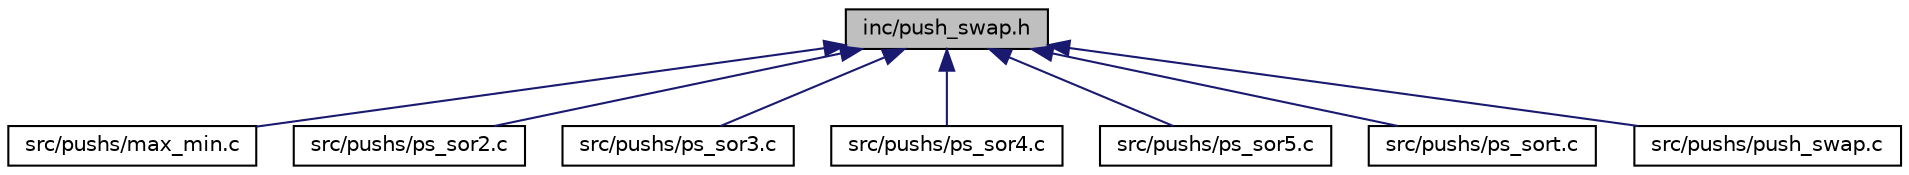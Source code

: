 digraph "inc/push_swap.h"
{
 // LATEX_PDF_SIZE
  edge [fontname="Helvetica",fontsize="10",labelfontname="Helvetica",labelfontsize="10"];
  node [fontname="Helvetica",fontsize="10",shape=record];
  Node1 [label="inc/push_swap.h",height=0.2,width=0.4,color="black", fillcolor="grey75", style="filled", fontcolor="black",tooltip=" "];
  Node1 -> Node2 [dir="back",color="midnightblue",fontsize="10",style="solid",fontname="Helvetica"];
  Node2 [label="src/pushs/max_min.c",height=0.2,width=0.4,color="black", fillcolor="white", style="filled",URL="$db/d09/max__min_8c.html",tooltip=" "];
  Node1 -> Node3 [dir="back",color="midnightblue",fontsize="10",style="solid",fontname="Helvetica"];
  Node3 [label="src/pushs/ps_sor2.c",height=0.2,width=0.4,color="black", fillcolor="white", style="filled",URL="$d9/d86/ps__sor2_8c.html",tooltip=" "];
  Node1 -> Node4 [dir="back",color="midnightblue",fontsize="10",style="solid",fontname="Helvetica"];
  Node4 [label="src/pushs/ps_sor3.c",height=0.2,width=0.4,color="black", fillcolor="white", style="filled",URL="$db/da6/ps__sor3_8c.html",tooltip="ps_sor3() sorts s 3 numbers stack.."];
  Node1 -> Node5 [dir="back",color="midnightblue",fontsize="10",style="solid",fontname="Helvetica"];
  Node5 [label="src/pushs/ps_sor4.c",height=0.2,width=0.4,color="black", fillcolor="white", style="filled",URL="$d6/da5/ps__sor4_8c.html",tooltip=" "];
  Node1 -> Node6 [dir="back",color="midnightblue",fontsize="10",style="solid",fontname="Helvetica"];
  Node6 [label="src/pushs/ps_sor5.c",height=0.2,width=0.4,color="black", fillcolor="white", style="filled",URL="$df/d19/ps__sor5_8c.html",tooltip=" "];
  Node1 -> Node7 [dir="back",color="midnightblue",fontsize="10",style="solid",fontname="Helvetica"];
  Node7 [label="src/pushs/ps_sort.c",height=0.2,width=0.4,color="black", fillcolor="white", style="filled",URL="$d3/d15/ps__sort_8c.html",tooltip=" "];
  Node1 -> Node8 [dir="back",color="midnightblue",fontsize="10",style="solid",fontname="Helvetica"];
  Node8 [label="src/pushs/push_swap.c",height=0.2,width=0.4,color="black", fillcolor="white", style="filled",URL="$d6/d7f/push__swap_8c.html",tooltip=" "];
}

